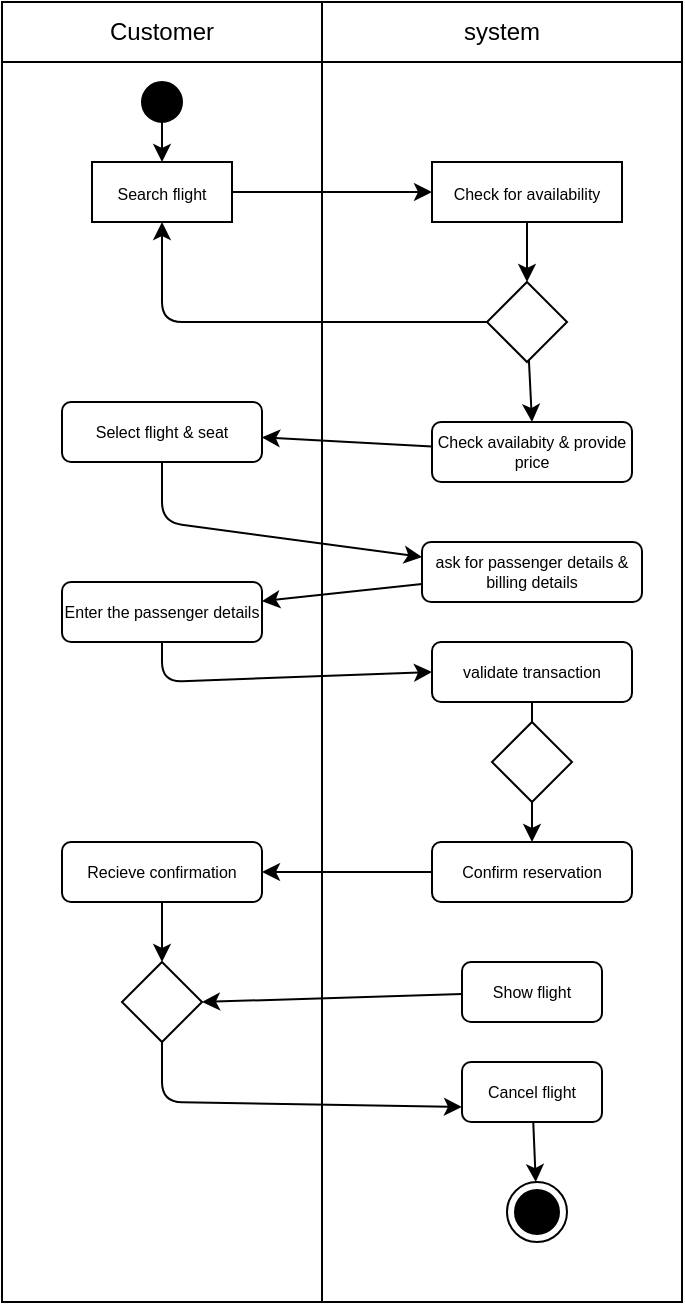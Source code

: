 <mxfile>
    <diagram id="7mYylvhJT6MCC-tsg3t3" name="Page-1">
        <mxGraphModel dx="704" dy="372" grid="1" gridSize="10" guides="1" tooltips="1" connect="1" arrows="1" fold="1" page="1" pageScale="1" pageWidth="850" pageHeight="1100" math="0" shadow="0">
            <root>
                <mxCell id="0"/>
                <mxCell id="1" parent="0"/>
                <mxCell id="76" value="" style="shape=internalStorage;whiteSpace=wrap;html=1;backgroundOutline=1;fontSize=12;dx=160;dy=30;" vertex="1" parent="1">
                    <mxGeometry x="220" y="260" width="340" height="650" as="geometry"/>
                </mxCell>
                <mxCell id="80" value="Customer" style="text;html=1;strokeColor=none;fillColor=none;align=center;verticalAlign=middle;whiteSpace=wrap;rounded=0;" vertex="1" parent="1">
                    <mxGeometry x="270" y="260" width="60" height="30" as="geometry"/>
                </mxCell>
                <mxCell id="81" value="system" style="text;html=1;strokeColor=none;fillColor=none;align=center;verticalAlign=middle;whiteSpace=wrap;rounded=0;" vertex="1" parent="1">
                    <mxGeometry x="440" y="260" width="60" height="30" as="geometry"/>
                </mxCell>
                <mxCell id="101" value="" style="edgeStyle=none;html=1;fontSize=8;" edge="1" parent="1" source="82" target="83">
                    <mxGeometry relative="1" as="geometry">
                        <Array as="points">
                            <mxPoint x="300" y="340"/>
                        </Array>
                    </mxGeometry>
                </mxCell>
                <mxCell id="82" value="" style="ellipse;fillColor=strokeColor;" vertex="1" parent="1">
                    <mxGeometry x="290" y="300" width="20" height="20" as="geometry"/>
                </mxCell>
                <mxCell id="102" value="" style="edgeStyle=none;html=1;fontSize=8;" edge="1" parent="1" source="83" target="84">
                    <mxGeometry relative="1" as="geometry"/>
                </mxCell>
                <mxCell id="83" value="&lt;font style=&quot;font-size: 8px;&quot;&gt;Search flight&lt;/font&gt;" style="rounded=0;whiteSpace=wrap;html=1;" vertex="1" parent="1">
                    <mxGeometry x="265" y="340" width="70" height="30" as="geometry"/>
                </mxCell>
                <mxCell id="103" value="" style="edgeStyle=none;html=1;fontSize=8;entryX=0.5;entryY=0;entryDx=0;entryDy=0;" edge="1" parent="1" source="84" target="86">
                    <mxGeometry relative="1" as="geometry"/>
                </mxCell>
                <mxCell id="84" value="&lt;font style=&quot;font-size: 8px;&quot;&gt;Check for availability&lt;/font&gt;" style="rounded=0;whiteSpace=wrap;html=1;" vertex="1" parent="1">
                    <mxGeometry x="435" y="340" width="95" height="30" as="geometry"/>
                </mxCell>
                <mxCell id="105" value="" style="edgeStyle=none;html=1;fontSize=8;entryX=0.5;entryY=1;entryDx=0;entryDy=0;" edge="1" parent="1" source="86" target="83">
                    <mxGeometry relative="1" as="geometry">
                        <Array as="points">
                            <mxPoint x="300" y="420"/>
                        </Array>
                    </mxGeometry>
                </mxCell>
                <mxCell id="106" value="" style="edgeStyle=none;html=1;fontSize=8;entryX=0.5;entryY=0;entryDx=0;entryDy=0;" edge="1" parent="1" source="86" target="87">
                    <mxGeometry relative="1" as="geometry"/>
                </mxCell>
                <mxCell id="86" value="" style="rhombus;whiteSpace=wrap;html=1;fontSize=8;" vertex="1" parent="1">
                    <mxGeometry x="462.5" y="400" width="40" height="40" as="geometry"/>
                </mxCell>
                <mxCell id="107" value="" style="edgeStyle=none;html=1;fontSize=8;" edge="1" parent="1" source="87" target="90">
                    <mxGeometry relative="1" as="geometry"/>
                </mxCell>
                <mxCell id="87" value="Check availabity &amp;amp; provide price" style="rounded=1;whiteSpace=wrap;html=1;fontSize=8;" vertex="1" parent="1">
                    <mxGeometry x="435" y="470" width="100" height="30" as="geometry"/>
                </mxCell>
                <mxCell id="109" value="" style="edgeStyle=none;html=1;fontSize=8;" edge="1" parent="1" source="88" target="89">
                    <mxGeometry relative="1" as="geometry"/>
                </mxCell>
                <mxCell id="88" value="ask for passenger details &amp;amp; billing details" style="rounded=1;whiteSpace=wrap;html=1;fontSize=8;" vertex="1" parent="1">
                    <mxGeometry x="430" y="530" width="110" height="30" as="geometry"/>
                </mxCell>
                <mxCell id="110" value="" style="edgeStyle=none;html=1;fontSize=8;entryX=0;entryY=0.5;entryDx=0;entryDy=0;exitX=0.5;exitY=1;exitDx=0;exitDy=0;" edge="1" parent="1" source="89" target="91">
                    <mxGeometry relative="1" as="geometry">
                        <Array as="points">
                            <mxPoint x="300" y="600"/>
                        </Array>
                    </mxGeometry>
                </mxCell>
                <mxCell id="89" value="Enter the passenger details" style="rounded=1;whiteSpace=wrap;html=1;fontSize=8;" vertex="1" parent="1">
                    <mxGeometry x="250" y="550" width="100" height="30" as="geometry"/>
                </mxCell>
                <mxCell id="90" value="Select flight &amp;amp; seat" style="rounded=1;whiteSpace=wrap;html=1;fontSize=8;" vertex="1" parent="1">
                    <mxGeometry x="250" y="460" width="100" height="30" as="geometry"/>
                </mxCell>
                <mxCell id="112" value="" style="edgeStyle=none;html=1;fontSize=8;startArrow=none;" edge="1" parent="1" source="92" target="93">
                    <mxGeometry relative="1" as="geometry"/>
                </mxCell>
                <mxCell id="91" value="validate transaction" style="rounded=1;whiteSpace=wrap;html=1;fontSize=8;" vertex="1" parent="1">
                    <mxGeometry x="435" y="580" width="100" height="30" as="geometry"/>
                </mxCell>
                <mxCell id="115" value="" style="edgeStyle=none;html=1;fontSize=8;" edge="1" parent="1" source="93" target="94">
                    <mxGeometry relative="1" as="geometry"/>
                </mxCell>
                <mxCell id="93" value="Confirm reservation" style="rounded=1;whiteSpace=wrap;html=1;fontSize=8;" vertex="1" parent="1">
                    <mxGeometry x="435" y="680" width="100" height="30" as="geometry"/>
                </mxCell>
                <mxCell id="116" value="" style="edgeStyle=none;html=1;fontSize=8;" edge="1" parent="1" source="94" target="95">
                    <mxGeometry relative="1" as="geometry"/>
                </mxCell>
                <mxCell id="94" value="Recieve confirmation" style="rounded=1;whiteSpace=wrap;html=1;fontSize=8;" vertex="1" parent="1">
                    <mxGeometry x="250" y="680" width="100" height="30" as="geometry"/>
                </mxCell>
                <mxCell id="95" value="" style="rhombus;whiteSpace=wrap;html=1;fontSize=8;" vertex="1" parent="1">
                    <mxGeometry x="280" y="740" width="40" height="40" as="geometry"/>
                </mxCell>
                <mxCell id="117" value="" style="edgeStyle=none;html=1;fontSize=8;entryX=1;entryY=0.5;entryDx=0;entryDy=0;" edge="1" parent="1" source="98" target="95">
                    <mxGeometry relative="1" as="geometry"/>
                </mxCell>
                <mxCell id="98" value="Show flight" style="rounded=1;whiteSpace=wrap;html=1;fontSize=8;" vertex="1" parent="1">
                    <mxGeometry x="450" y="740" width="70" height="30" as="geometry"/>
                </mxCell>
                <mxCell id="119" value="" style="edgeStyle=none;html=1;fontSize=8;" edge="1" parent="1" source="99" target="100">
                    <mxGeometry relative="1" as="geometry"/>
                </mxCell>
                <mxCell id="99" value="Cancel flight" style="rounded=1;whiteSpace=wrap;html=1;fontSize=8;" vertex="1" parent="1">
                    <mxGeometry x="450" y="790" width="70" height="30" as="geometry"/>
                </mxCell>
                <mxCell id="100" value="" style="ellipse;html=1;shape=endState;fillColor=strokeColor;fontSize=8;" vertex="1" parent="1">
                    <mxGeometry x="472.5" y="850" width="30" height="30" as="geometry"/>
                </mxCell>
                <mxCell id="108" value="" style="edgeStyle=none;html=1;fontSize=8;exitX=0.5;exitY=1;exitDx=0;exitDy=0;entryX=0;entryY=0.25;entryDx=0;entryDy=0;" edge="1" parent="1" source="90" target="88">
                    <mxGeometry relative="1" as="geometry">
                        <mxPoint x="445" y="492.297" as="sourcePoint"/>
                        <mxPoint x="360" y="487.703" as="targetPoint"/>
                        <Array as="points">
                            <mxPoint x="300" y="520"/>
                        </Array>
                    </mxGeometry>
                </mxCell>
                <mxCell id="113" value="" style="edgeStyle=none;html=1;fontSize=8;endArrow=none;" edge="1" parent="1" source="91" target="92">
                    <mxGeometry relative="1" as="geometry">
                        <mxPoint x="485" y="610" as="sourcePoint"/>
                        <mxPoint x="485" y="710" as="targetPoint"/>
                    </mxGeometry>
                </mxCell>
                <mxCell id="92" value="" style="rhombus;whiteSpace=wrap;html=1;fontSize=8;" vertex="1" parent="1">
                    <mxGeometry x="465" y="620" width="40" height="40" as="geometry"/>
                </mxCell>
                <mxCell id="118" value="" style="edgeStyle=none;html=1;fontSize=8;entryX=0;entryY=0.75;entryDx=0;entryDy=0;exitX=0.5;exitY=1;exitDx=0;exitDy=0;" edge="1" parent="1" source="95" target="99">
                    <mxGeometry relative="1" as="geometry">
                        <mxPoint x="460" y="766.061" as="sourcePoint"/>
                        <mxPoint x="330" y="770" as="targetPoint"/>
                        <Array as="points">
                            <mxPoint x="300" y="810"/>
                        </Array>
                    </mxGeometry>
                </mxCell>
            </root>
        </mxGraphModel>
    </diagram>
</mxfile>